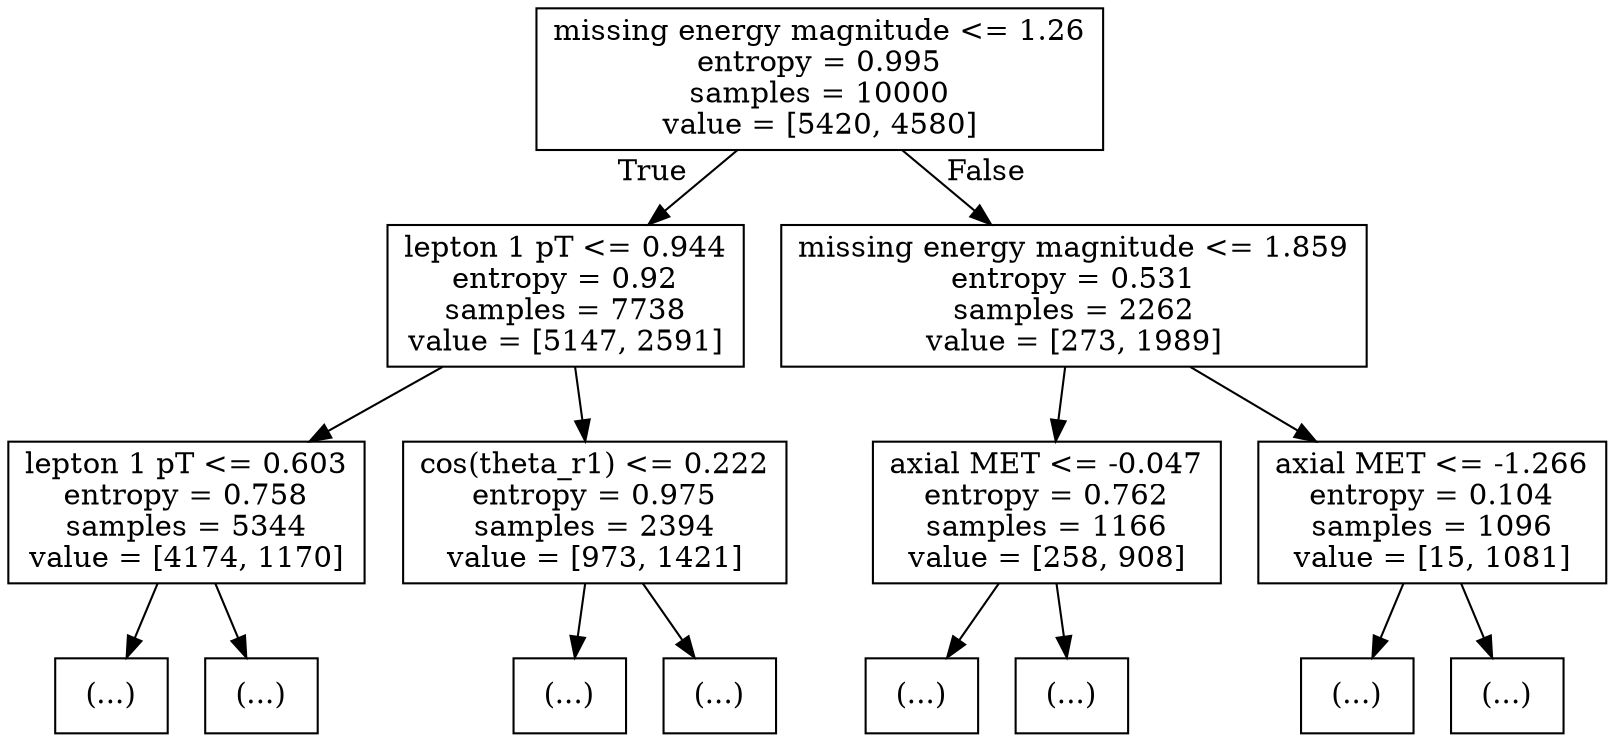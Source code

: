 digraph Tree {
node [shape=box] ;
0 [label="missing energy magnitude <= 1.26\nentropy = 0.995\nsamples = 10000\nvalue = [5420, 4580]"] ;
1 [label="lepton 1 pT <= 0.944\nentropy = 0.92\nsamples = 7738\nvalue = [5147, 2591]"] ;
0 -> 1 [labeldistance=2.5, labelangle=45, headlabel="True"] ;
2 [label="lepton 1 pT <= 0.603\nentropy = 0.758\nsamples = 5344\nvalue = [4174, 1170]"] ;
1 -> 2 ;
3 [label="(...)"] ;
2 -> 3 ;
612 [label="(...)"] ;
2 -> 612 ;
1427 [label="cos(theta_r1) <= 0.222\nentropy = 0.975\nsamples = 2394\nvalue = [973, 1421]"] ;
1 -> 1427 ;
1428 [label="(...)"] ;
1427 -> 1428 ;
1957 [label="(...)"] ;
1427 -> 1957 ;
2198 [label="missing energy magnitude <= 1.859\nentropy = 0.531\nsamples = 2262\nvalue = [273, 1989]"] ;
0 -> 2198 [labeldistance=2.5, labelangle=-45, headlabel="False"] ;
2199 [label="axial MET <= -0.047\nentropy = 0.762\nsamples = 1166\nvalue = [258, 908]"] ;
2198 -> 2199 ;
2200 [label="(...)"] ;
2199 -> 2200 ;
2443 [label="(...)"] ;
2199 -> 2443 ;
2470 [label="axial MET <= -1.266\nentropy = 0.104\nsamples = 1096\nvalue = [15, 1081]"] ;
2198 -> 2470 ;
2471 [label="(...)"] ;
2470 -> 2471 ;
2506 [label="(...)"] ;
2470 -> 2506 ;
}